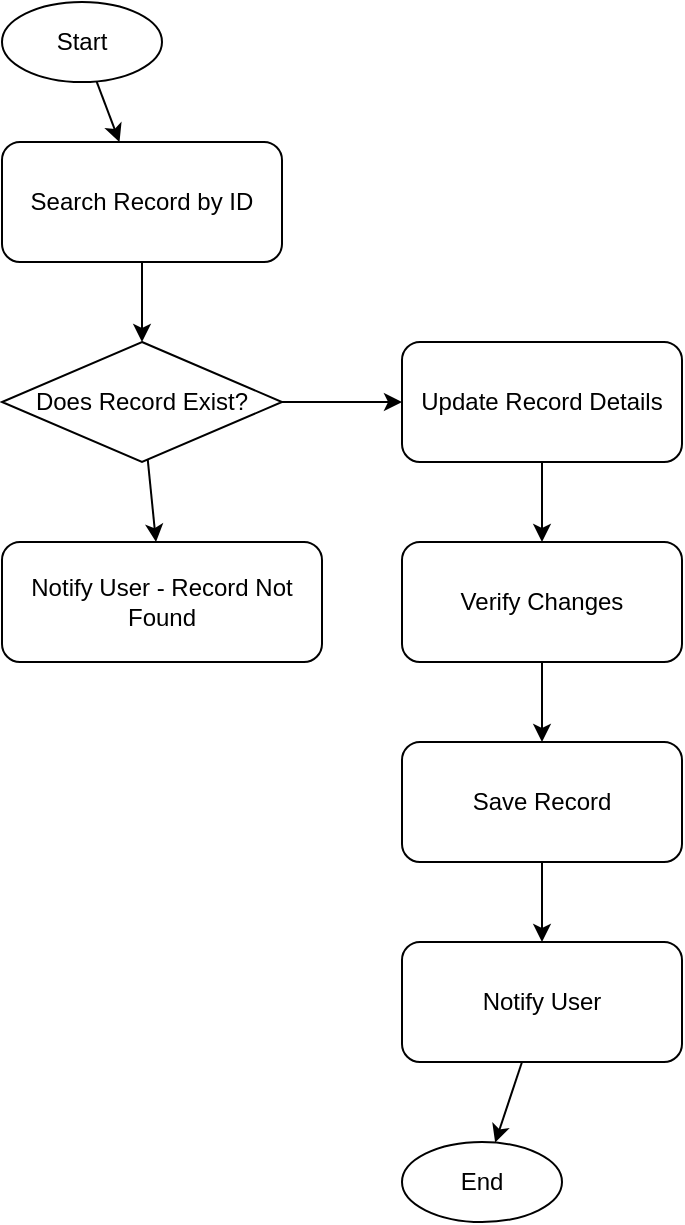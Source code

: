 <mxfile version="24.8.8">
  <diagram id="1" name="Update Record">
    <mxGraphModel dx="1290" dy="569" grid="1" gridSize="10" guides="1" tooltips="1" connect="1" arrows="1" fold="1" page="1" pageScale="1" pageWidth="827" pageHeight="1169" math="0" shadow="0">
      <root>
        <mxCell id="0" />
        <mxCell id="1" parent="0" />
        
        <!-- Nodes -->
        <mxCell id="2" value="Start" style="ellipse;whiteSpace=wrap;html=1;aspect=fixed;" vertex="1" parent="1">
          <mxGeometry x="100" y="50" width="80" height="40" as="geometry" />
        </mxCell>
        <mxCell id="3" value="Search Record by ID" style="rounded=1;whiteSpace=wrap;html=1;" vertex="1" parent="1">
          <mxGeometry x="100" y="120" width="140" height="60" as="geometry" />
        </mxCell>
        <mxCell id="4" value="Does Record Exist?" style="rhombus;whiteSpace=wrap;html=1;" vertex="1" parent="1">
          <mxGeometry x="100" y="220" width="140" height="60" as="geometry" />
        </mxCell>
        <mxCell id="5" value="Update Record Details" style="rounded=1;whiteSpace=wrap;html=1;" vertex="1" parent="1">
          <mxGeometry x="300" y="220" width="140" height="60" as="geometry" />
        </mxCell>
        <mxCell id="6" value="Verify Changes" style="rounded=1;whiteSpace=wrap;html=1;" vertex="1" parent="1">
          <mxGeometry x="300" y="320" width="140" height="60" as="geometry" />
        </mxCell>
        <mxCell id="7" value="Save Record" style="rounded=1;whiteSpace=wrap;html=1;" vertex="1" parent="1">
          <mxGeometry x="300" y="420" width="140" height="60" as="geometry" />
        </mxCell>
        <mxCell id="8" value="Notify User" style="rounded=1;whiteSpace=wrap;html=1;" vertex="1" parent="1">
          <mxGeometry x="300" y="520" width="140" height="60" as="geometry" />
        </mxCell>
        <mxCell id="9" value="End" style="ellipse;whiteSpace=wrap;html=1;aspect=fixed;" vertex="1" parent="1">
          <mxGeometry x="300" y="620" width="80" height="40" as="geometry" />
        </mxCell>
        <mxCell id="10" value="Notify User - Record Not Found" style="rounded=1;whiteSpace=wrap;html=1;" vertex="1" parent="1">
          <mxGeometry x="100" y="320" width="160" height="60" as="geometry" />
        </mxCell>
        
        <!-- Edges -->
        <mxCell id="11" edge="1" source="2" target="3" parent="1">
          <mxGeometry relative="1" as="geometry" />
        </mxCell>
        <mxCell id="12" edge="1" source="3" target="4" parent="1">
          <mxGeometry relative="1" as="geometry" />
        </mxCell>
        <mxCell id="13" edge="1" source="4" target="5" parent="1">
          <mxGeometry relative="1" as="geometry" />
        </mxCell>
        <mxCell id="14" edge="1" source="5" target="6" parent="1">
          <mxGeometry relative="1" as="geometry" />
        </mxCell>
        <mxCell id="15" edge="1" source="6" target="7" parent="1">
          <mxGeometry relative="1" as="geometry" />
        </mxCell>
        <mxCell id="16" edge="1" source="7" target="8" parent="1">
          <mxGeometry relative="1" as="geometry" />
        </mxCell>
        <mxCell id="17" edge="1" source="8" target="9" parent="1">
          <mxGeometry relative="1" as="geometry" />
        </mxCell>
        <mxCell id="18" edge="1" source="4" target="10" parent="1">
          <mxGeometry relative="1" as="geometry" />
        </mxCell>
      </root>
    </mxGraphModel>
  </diagram>
</mxfile>

